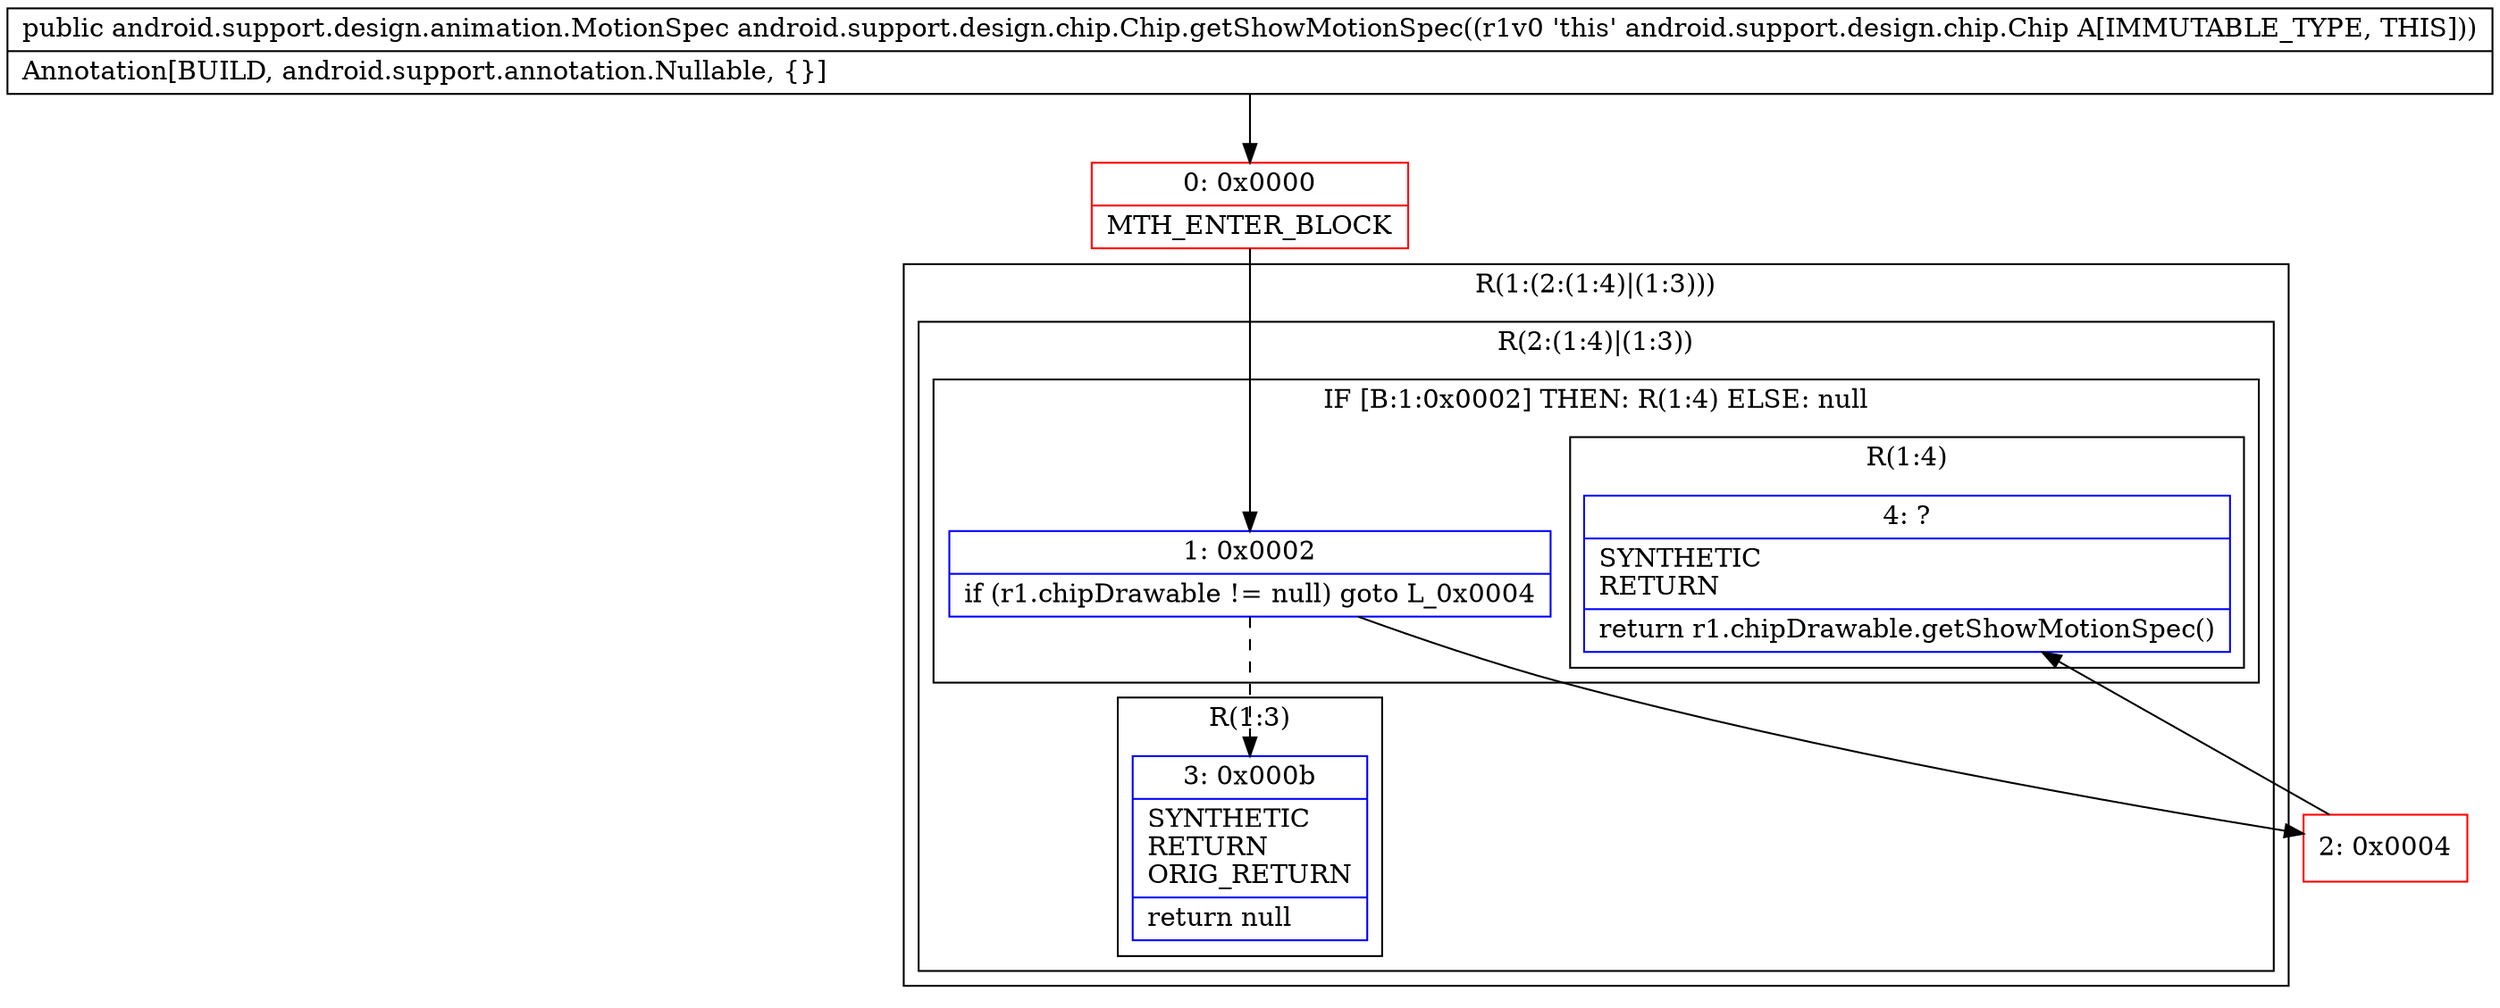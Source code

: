 digraph "CFG forandroid.support.design.chip.Chip.getShowMotionSpec()Landroid\/support\/design\/animation\/MotionSpec;" {
subgraph cluster_Region_2012632094 {
label = "R(1:(2:(1:4)|(1:3)))";
node [shape=record,color=blue];
subgraph cluster_Region_82629692 {
label = "R(2:(1:4)|(1:3))";
node [shape=record,color=blue];
subgraph cluster_IfRegion_259558892 {
label = "IF [B:1:0x0002] THEN: R(1:4) ELSE: null";
node [shape=record,color=blue];
Node_1 [shape=record,label="{1\:\ 0x0002|if (r1.chipDrawable != null) goto L_0x0004\l}"];
subgraph cluster_Region_934489573 {
label = "R(1:4)";
node [shape=record,color=blue];
Node_4 [shape=record,label="{4\:\ ?|SYNTHETIC\lRETURN\l|return r1.chipDrawable.getShowMotionSpec()\l}"];
}
}
subgraph cluster_Region_1914751401 {
label = "R(1:3)";
node [shape=record,color=blue];
Node_3 [shape=record,label="{3\:\ 0x000b|SYNTHETIC\lRETURN\lORIG_RETURN\l|return null\l}"];
}
}
}
Node_0 [shape=record,color=red,label="{0\:\ 0x0000|MTH_ENTER_BLOCK\l}"];
Node_2 [shape=record,color=red,label="{2\:\ 0x0004}"];
MethodNode[shape=record,label="{public android.support.design.animation.MotionSpec android.support.design.chip.Chip.getShowMotionSpec((r1v0 'this' android.support.design.chip.Chip A[IMMUTABLE_TYPE, THIS]))  | Annotation[BUILD, android.support.annotation.Nullable, \{\}]\l}"];
MethodNode -> Node_0;
Node_1 -> Node_2;
Node_1 -> Node_3[style=dashed];
Node_0 -> Node_1;
Node_2 -> Node_4;
}

